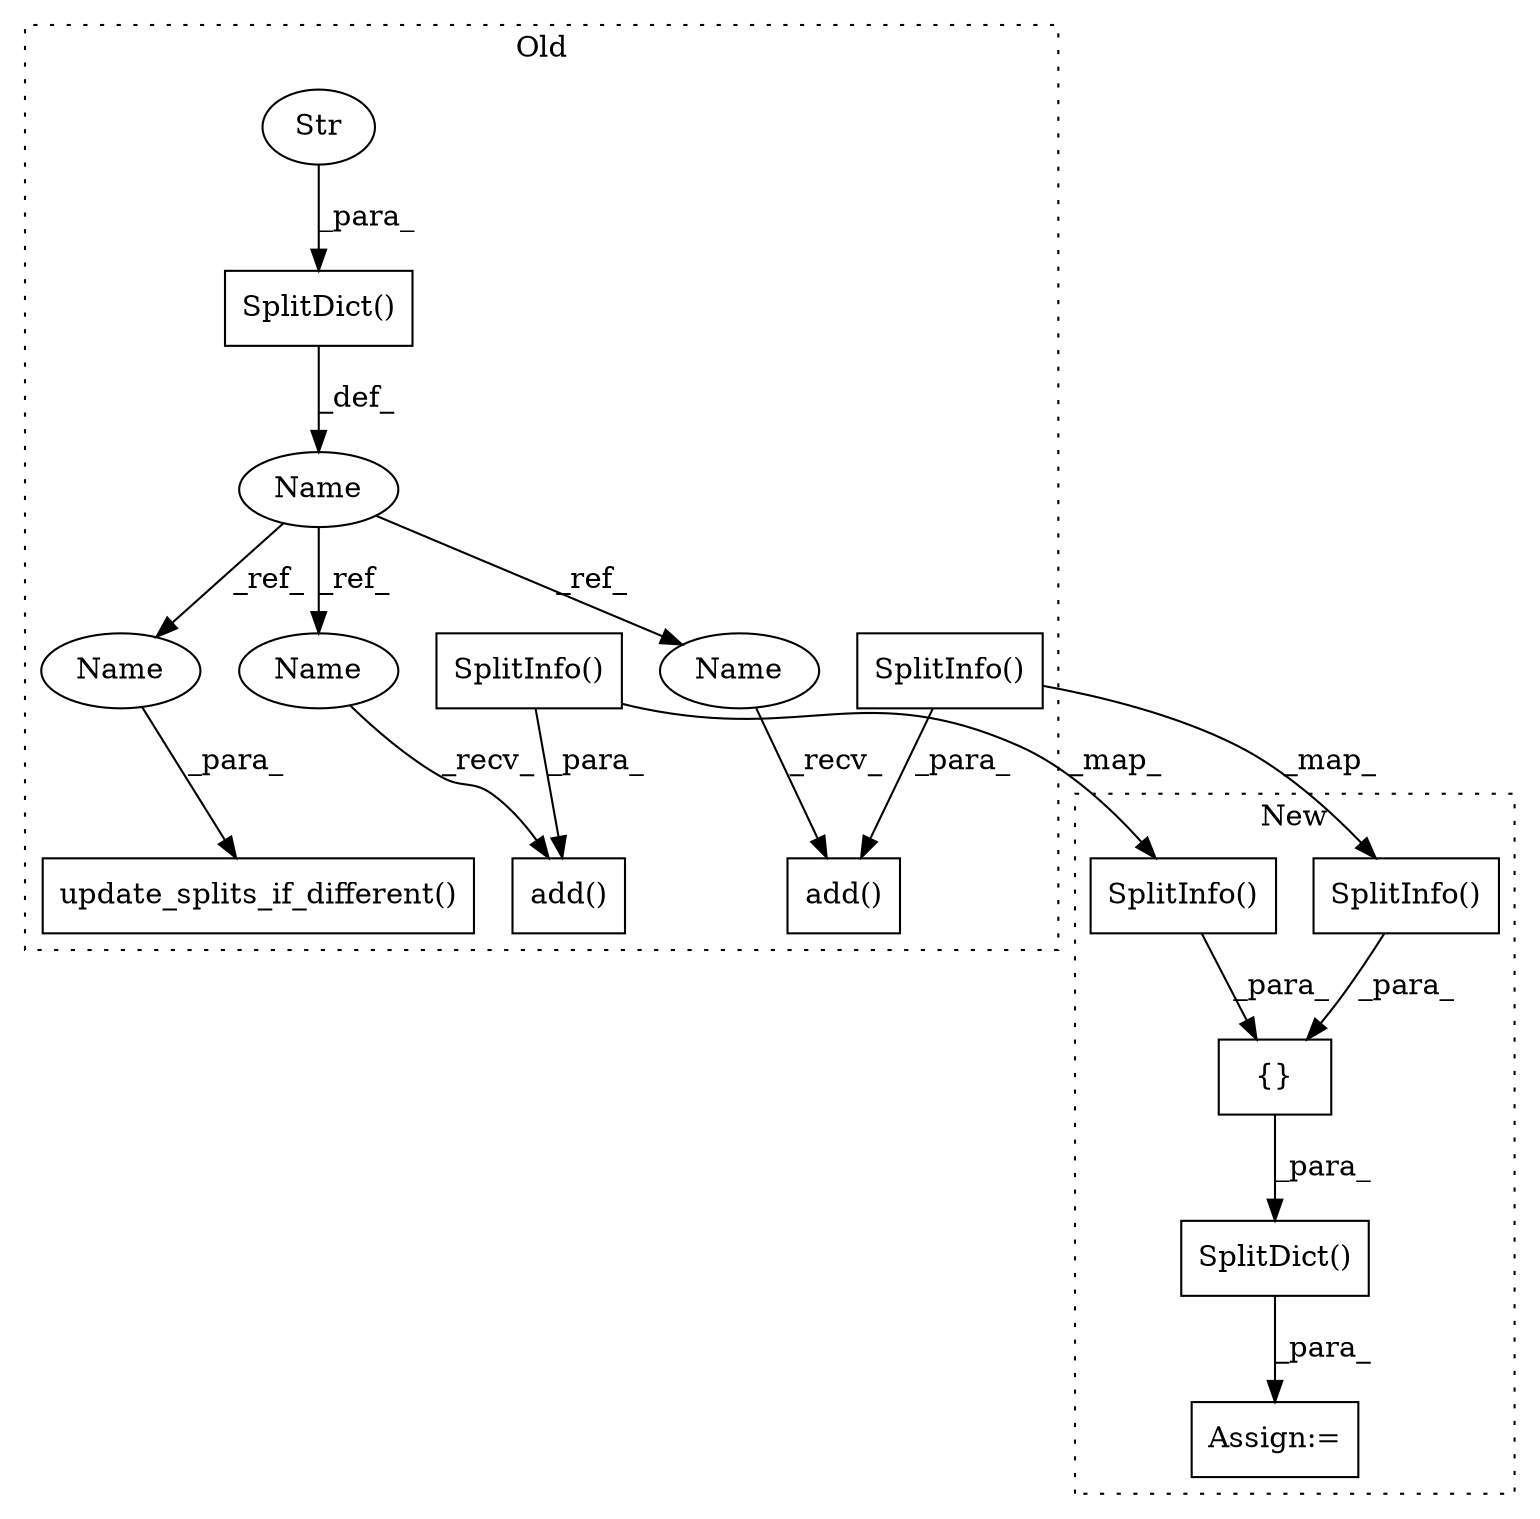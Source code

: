 digraph G {
subgraph cluster0 {
1 [label="SplitInfo()" a="75" s="4524" l="85" shape="box"];
4 [label="add()" a="75" s="4509,4609" l="15,1" shape="box"];
6 [label="Name" a="87" s="4086" l="10" shape="ellipse"];
7 [label="add()" a="75" s="4290,4392" l="15,1" shape="box"];
8 [label="update_splits_if_different()" a="75" s="4615,4657" l="32,1" shape="box"];
10 [label="SplitDict()" a="75" s="4099,4133" l="20,1" shape="box"];
11 [label="Str" a="66" s="4119" l="14" shape="ellipse"];
13 [label="SplitInfo()" a="75" s="4305" l="87" shape="box"];
14 [label="Name" a="87" s="4509" l="10" shape="ellipse"];
15 [label="Name" a="87" s="4647" l="10" shape="ellipse"];
16 [label="Name" a="87" s="4290" l="10" shape="ellipse"];
label = "Old";
style="dotted";
}
subgraph cluster1 {
2 [label="SplitInfo()" a="75" s="4404" l="128" shape="box"];
3 [label="{}" a="59" s="4251,4672" l="10,0" shape="box"];
5 [label="Assign:=" a="68" s="4694" l="3" shape="box"];
9 [label="SplitDict()" a="75" s="4697,4737" l="29,48" shape="box"];
12 [label="SplitInfo()" a="75" s="4542" l="130" shape="box"];
label = "New";
style="dotted";
}
1 -> 2 [label="_map_"];
1 -> 4 [label="_para_"];
2 -> 3 [label="_para_"];
3 -> 9 [label="_para_"];
6 -> 14 [label="_ref_"];
6 -> 15 [label="_ref_"];
6 -> 16 [label="_ref_"];
9 -> 5 [label="_para_"];
10 -> 6 [label="_def_"];
11 -> 10 [label="_para_"];
12 -> 3 [label="_para_"];
13 -> 12 [label="_map_"];
13 -> 7 [label="_para_"];
14 -> 4 [label="_recv_"];
15 -> 8 [label="_para_"];
16 -> 7 [label="_recv_"];
}